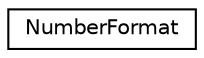 digraph G
{
  edge [fontname="Helvetica",fontsize="10",labelfontname="Helvetica",labelfontsize="10"];
  node [fontname="Helvetica",fontsize="10",shape=record];
  rankdir=LR;
  Node1 [label="NumberFormat",height=0.2,width=0.4,color="black", fillcolor="white", style="filled",URL="$d7/dae/class_number_format.html",tooltip="This header file defines NumberFormat."];
}
